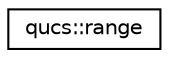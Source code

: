digraph G
{
  edge [fontname="Helvetica",fontsize="10",labelfontname="Helvetica",labelfontsize="10"];
  node [fontname="Helvetica",fontsize="10",shape=record];
  rankdir="LR";
  Node1 [label="qucs::range",height=0.2,width=0.4,color="black", fillcolor="white", style="filled",URL="$classqucs_1_1range.html"];
}
